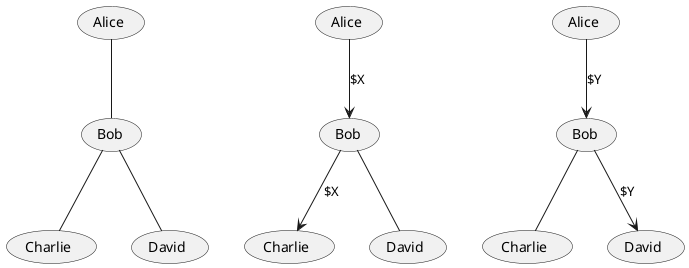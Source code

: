 @startuml
!pragma teoz true

actor (Alice)
actor (Bob)
actor (Charlie)
actor (David)

actor (Alice2) as "Alice"
actor (Bob2) as "Bob"
actor (Charlie2) as "Charlie"
actor (David2) as "David"

actor (Alice3) as "Alice"
actor (Bob3) as "Bob"
actor (Charlie3) as "Charlie"
actor (David3) as "David"

(Alice) -- (Bob)
(Bob) -- (Charlie)
Bob -- (David)

(Alice2)  --> (Bob2): $X
(Bob2) --> (Charlie2): $X
(Bob2) -- (David2)

(Alice3)  --> (Bob3): $Y
(Bob3) -- (Charlie3)
(Bob3) --> (David3): $Y

@enduml
